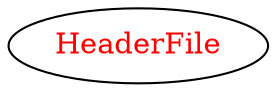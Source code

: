 digraph dependencyGraph {
 concentrate=true;
 ranksep="2.0";
 rankdir="LR"; 
 splines="ortho";
"HeaderFile" [fontcolor="red"];
}